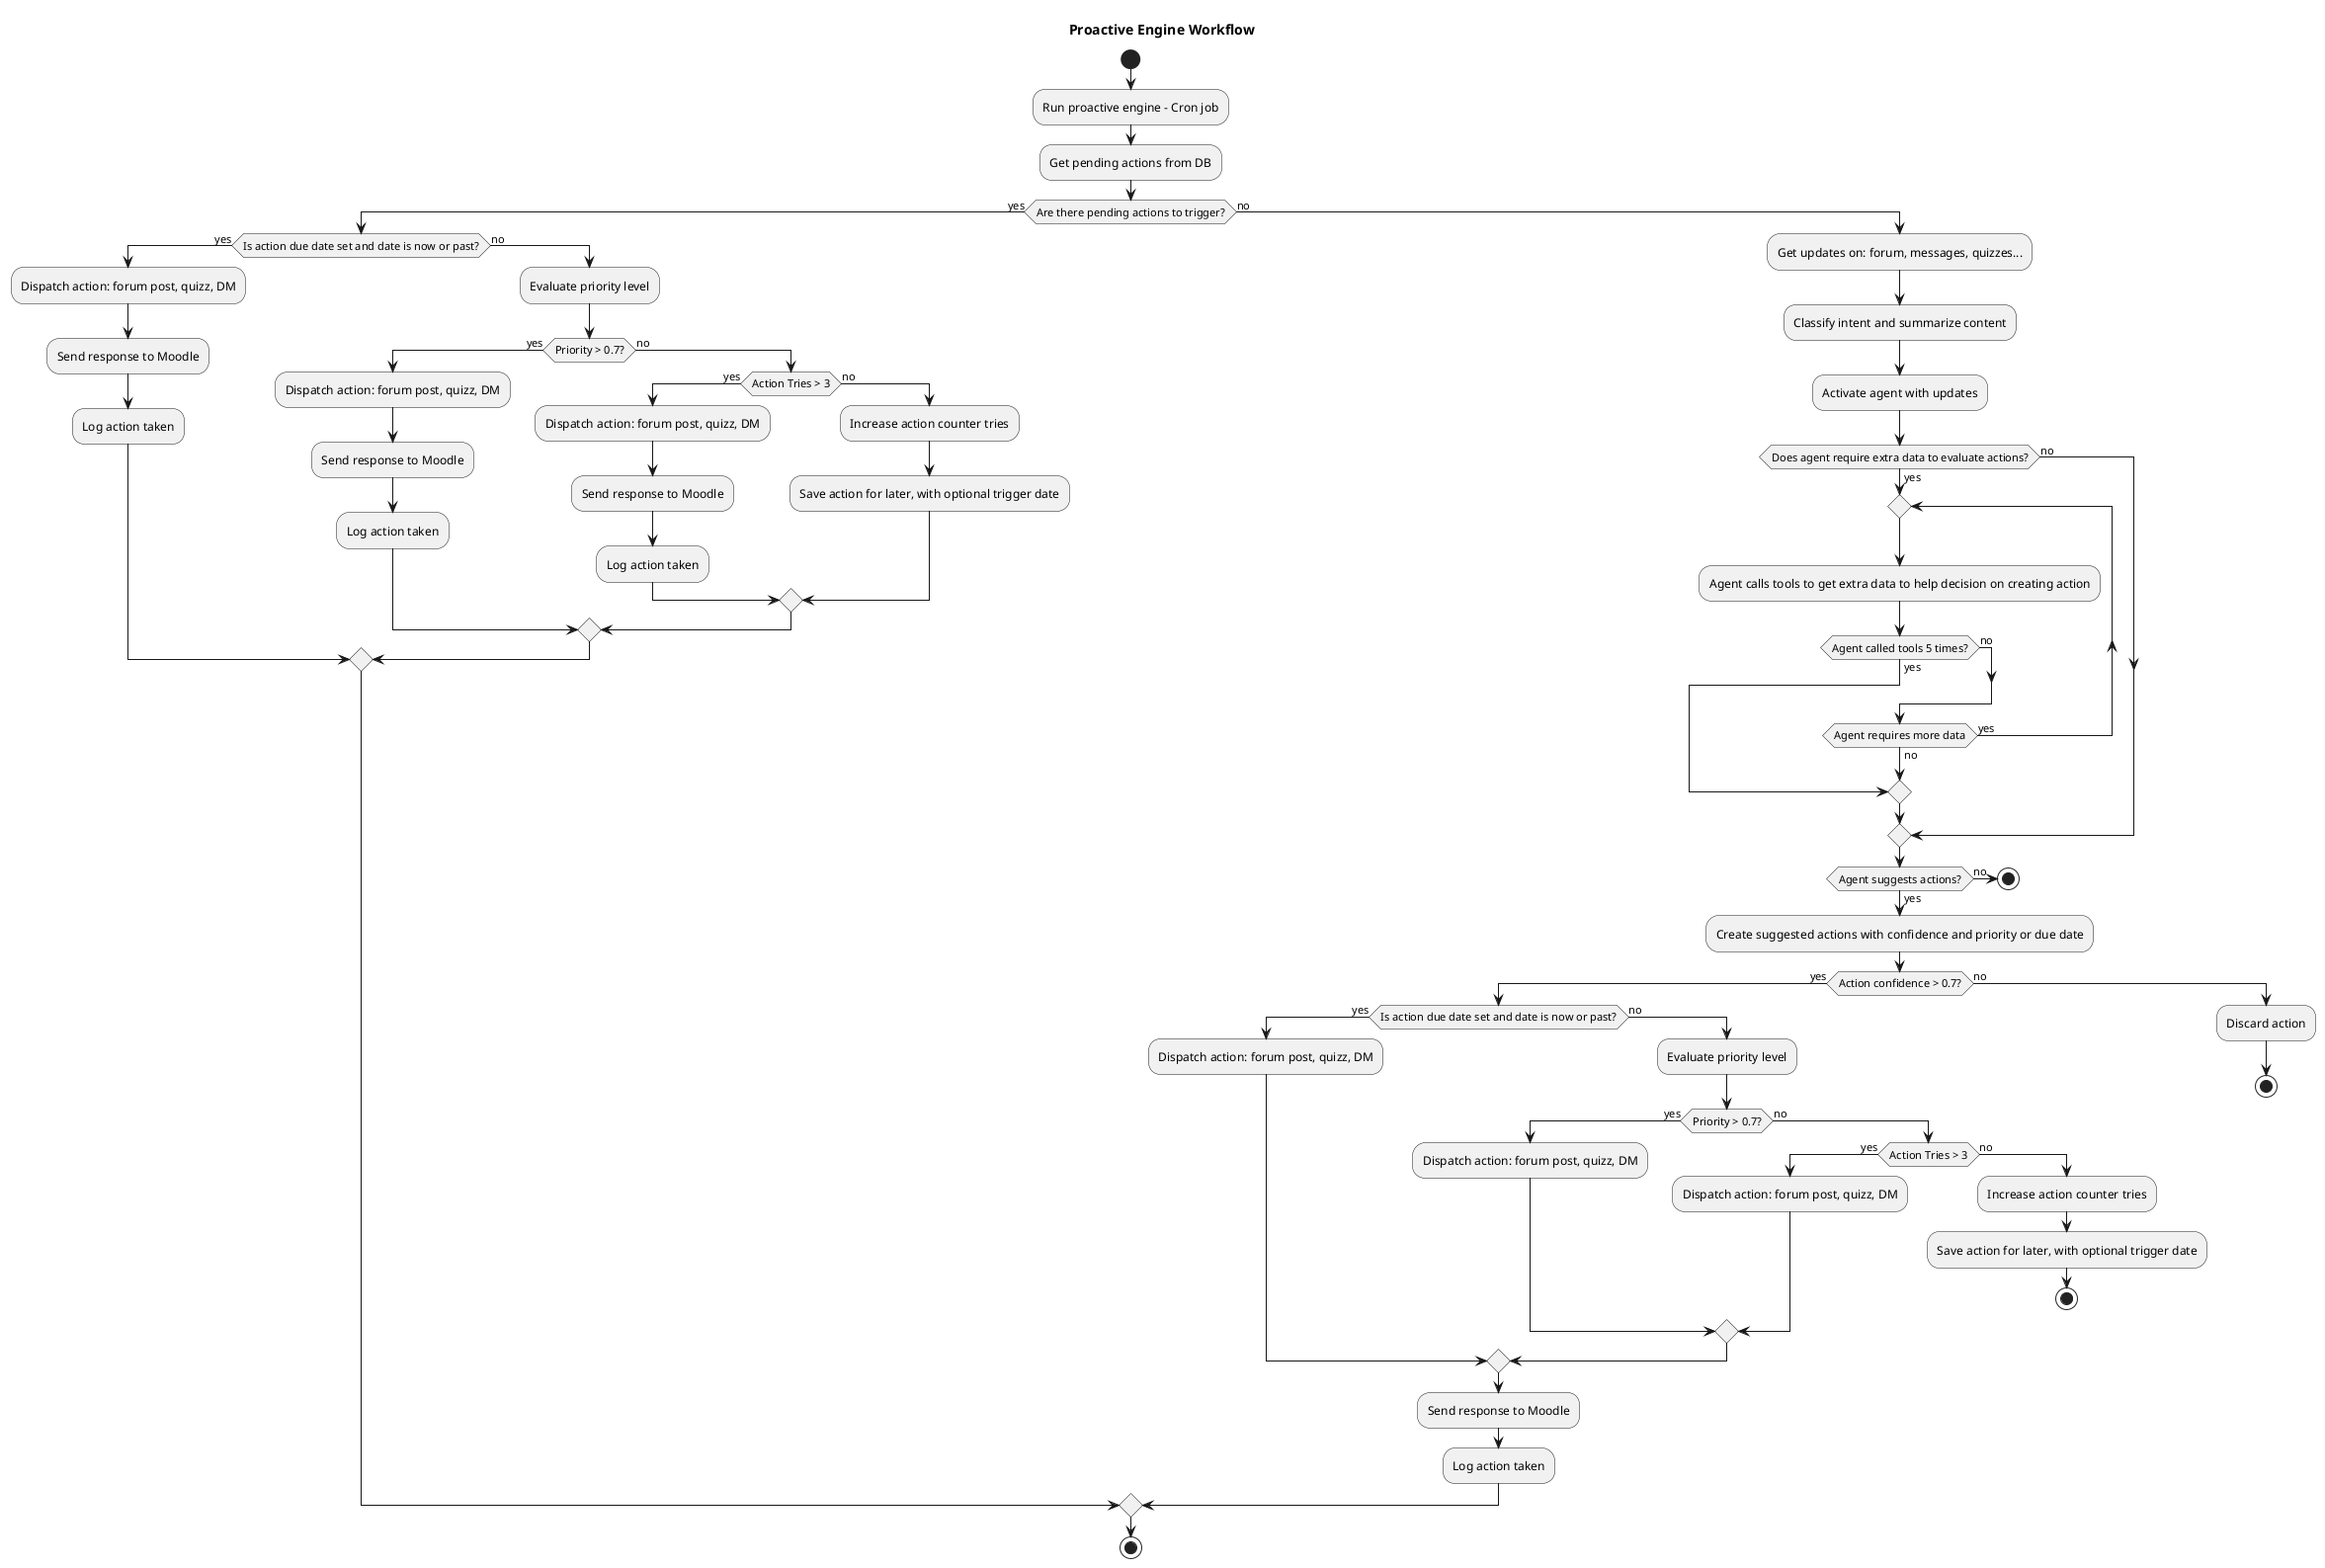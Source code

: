 @startuml ProactiveEngineWorkflow


title Proactive Engine Workflow

start

:Run proactive engine - Cron job;

:Get pending actions from DB;

if (Are there pending actions to trigger?) then (yes)
  if (Is action due date set and date is now or past?) then (yes)
    :Dispatch action: forum post, quizz, DM;
    :Send response to Moodle;
    :Log action taken;
  else (no)
    :Evaluate priority level;
    if (Priority > 0.7?) then (yes)
      :Dispatch action: forum post, quizz, DM;
      :Send response to Moodle;
      :Log action taken;
    else (no)
      if (Action Tries > 3) then (yes)
        :Dispatch action: forum post, quizz, DM;
        :Send response to Moodle;
        :Log action taken;
      else (no)
        :Increase action counter tries;
        :Save action for later, with optional trigger date;
      endif
    endif
  endif
else (no)
  :Get updates on: forum, messages, quizzes...;
  :Classify intent and summarize content;
  :Activate agent with updates;
  
  if (Does agent require extra data to evaluate actions?) then (yes)
    repeat
      :Agent calls tools to get extra data to help decision on creating action;
      if (Agent called tools 5 times?) then (yes)
        break
        else (no)
      endif
    repeat while (Agent requires more data) is (yes) not (no)
    else (no)
  endif
  
  if (Agent suggests actions?) then (yes)
    :Create suggested actions with confidence and priority or due date;
    
    if (Action confidence > 0.7?) then (yes)
      if (Is action due date set and date is now or past?) then (yes)
        :Dispatch action: forum post, quizz, DM;
      else (no)
        :Evaluate priority level;
        if (Priority > 0.7?) then (yes)
          :Dispatch action: forum post, quizz, DM;
        else (no)
          if (Action Tries > 3) then (yes)
            :Dispatch action: forum post, quizz, DM;
          else (no)
            :Increase action counter tries;
            :Save action for later, with optional trigger date;
            stop
          endif
        endif
      endif
      
      :Send response to Moodle;
      :Log action taken;
      
    else (no)
      :Discard action;
      stop
    endif
  else (no)
    stop
  endif
endif

stop

@enduml
